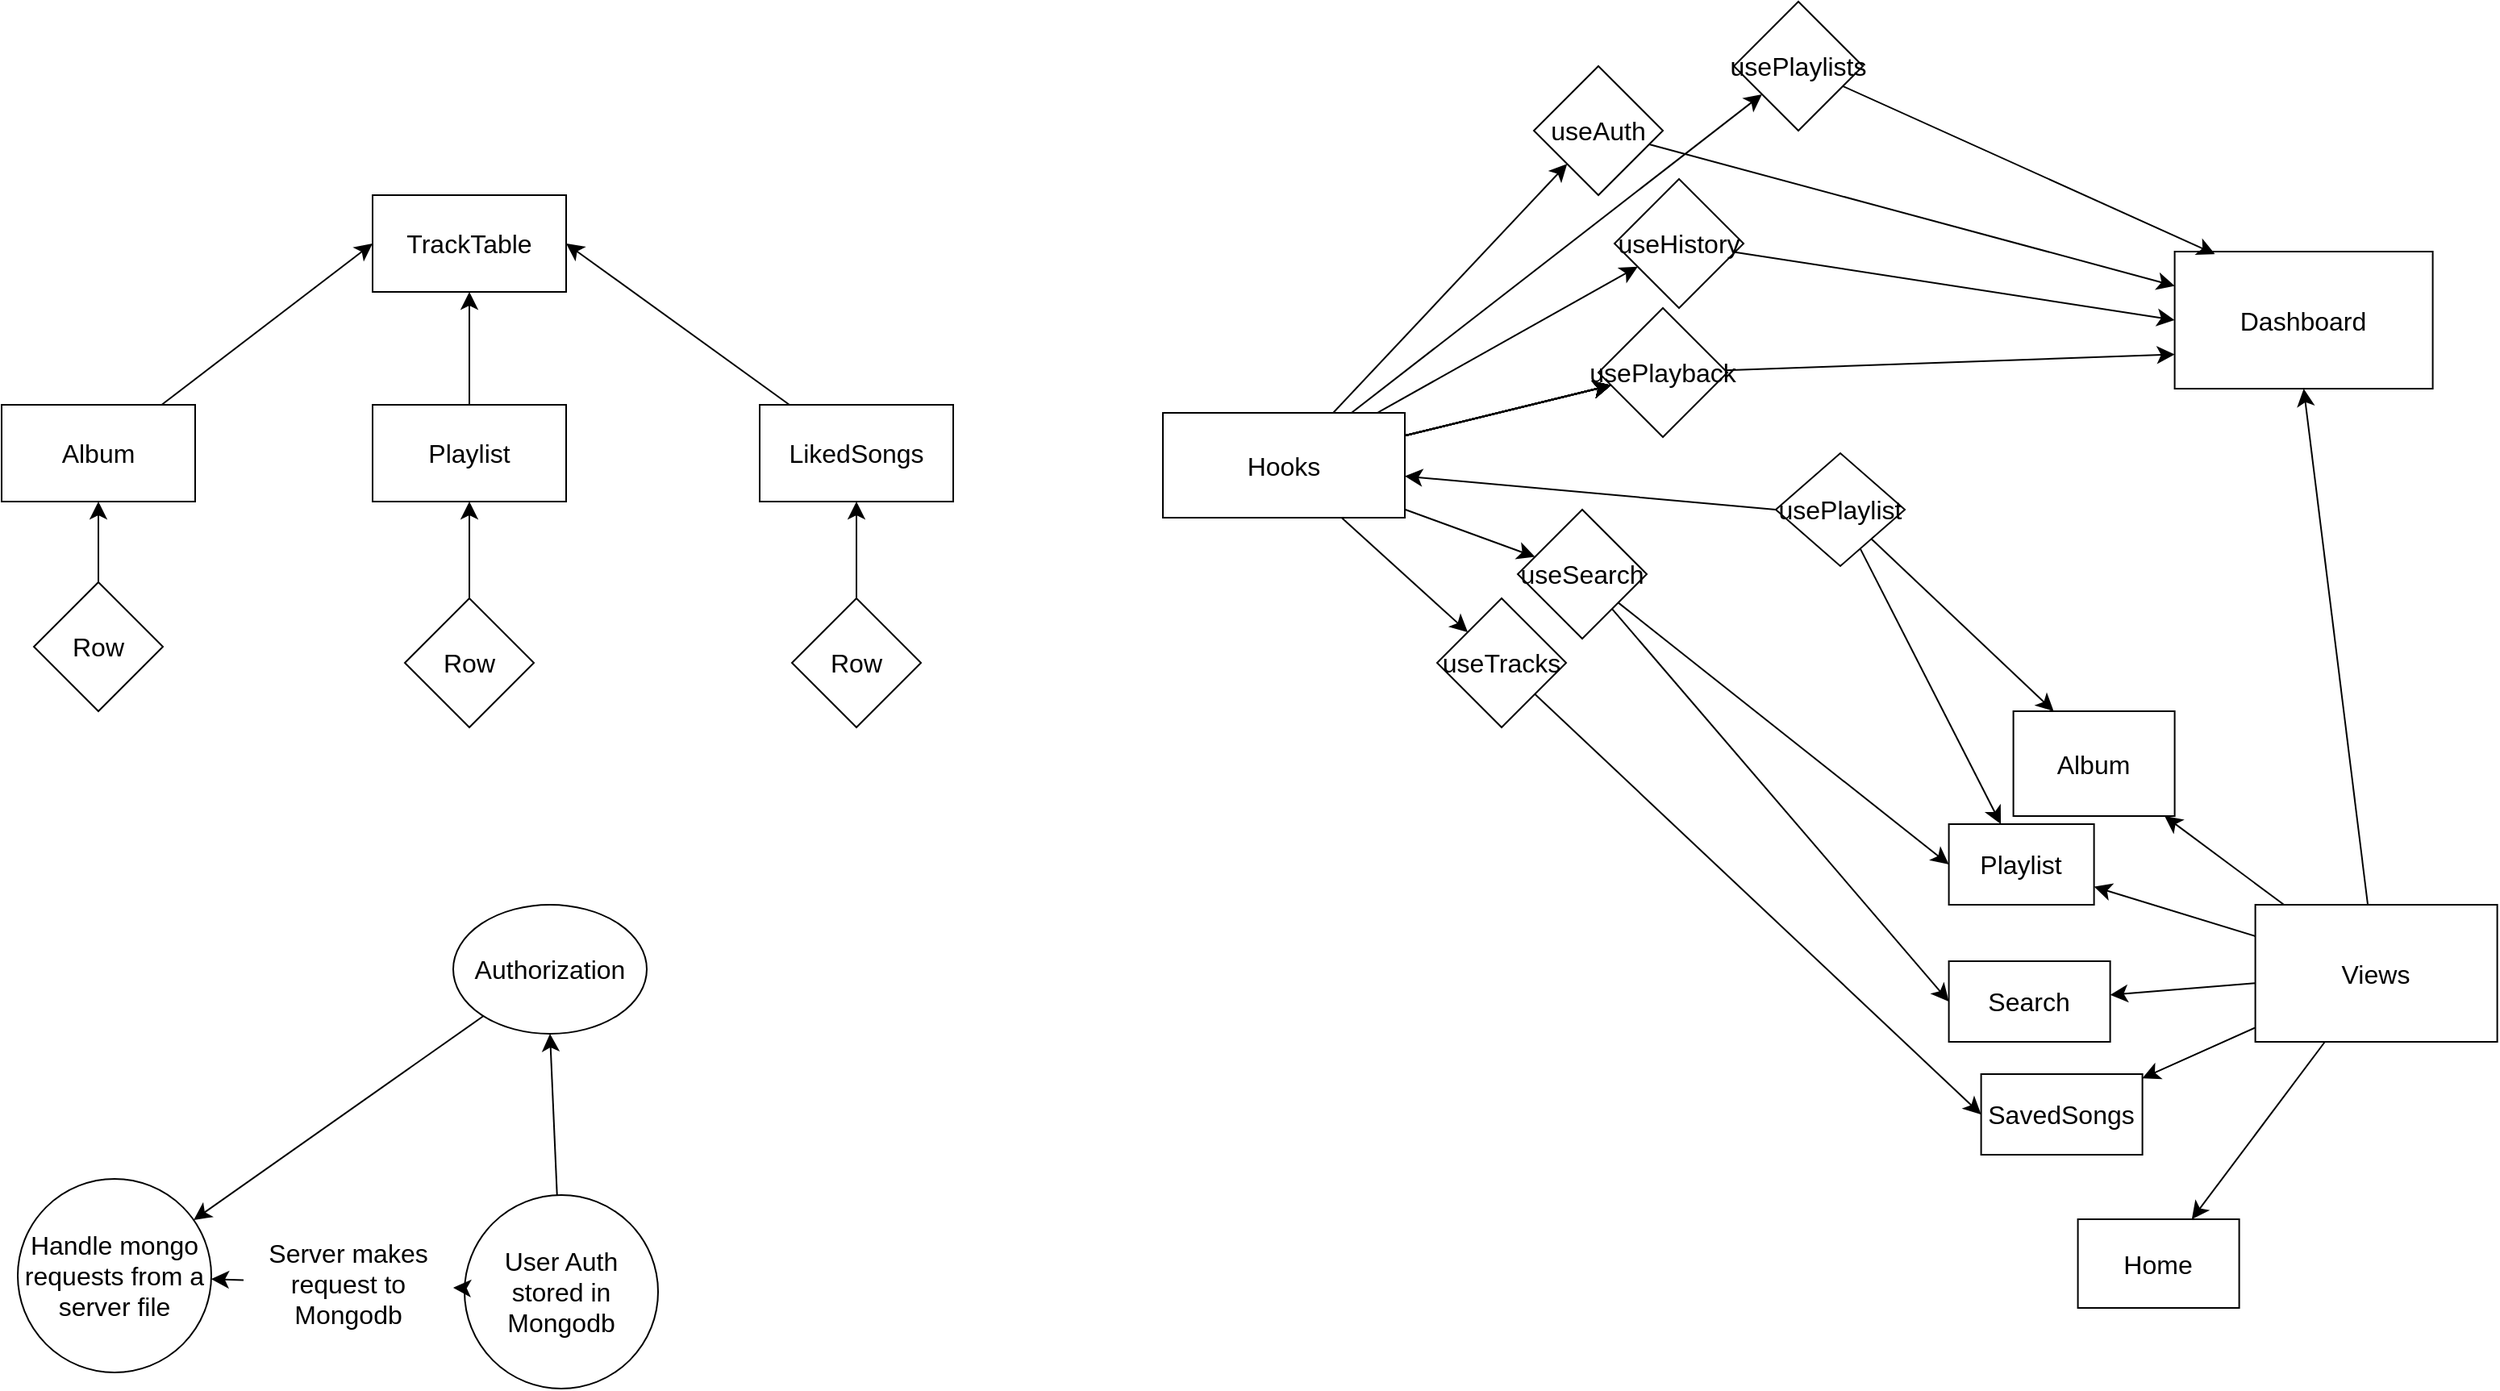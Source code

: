 <mxfile version="21.3.6" type="device">
  <diagram id="C5RBs43oDa-KdzZeNtuy" name="Page-1">
    <mxGraphModel dx="1955" dy="1827" grid="1" gridSize="10" guides="1" tooltips="1" connect="1" arrows="1" fold="1" page="1" pageScale="1" pageWidth="827" pageHeight="1169" math="0" shadow="0">
      <root>
        <mxCell id="WIyWlLk6GJQsqaUBKTNV-0" />
        <mxCell id="WIyWlLk6GJQsqaUBKTNV-1" parent="WIyWlLk6GJQsqaUBKTNV-0" />
        <mxCell id="a4OTLUtItuGeTME4cSqo-0" value="Dashboard" style="rounded=0;whiteSpace=wrap;html=1;fontSize=16;" parent="WIyWlLk6GJQsqaUBKTNV-1" vertex="1">
          <mxGeometry x="607.3" y="65" width="160" height="85" as="geometry" />
        </mxCell>
        <mxCell id="a4OTLUtItuGeTME4cSqo-6" value="" style="edgeStyle=none;curved=1;rounded=0;orthogonalLoop=1;jettySize=auto;html=1;fontSize=12;startSize=8;endSize=8;" parent="WIyWlLk6GJQsqaUBKTNV-1" source="a4OTLUtItuGeTME4cSqo-1" target="a4OTLUtItuGeTME4cSqo-5" edge="1">
          <mxGeometry relative="1" as="geometry" />
        </mxCell>
        <mxCell id="a4OTLUtItuGeTME4cSqo-7" value="" style="edgeStyle=none;curved=1;rounded=0;orthogonalLoop=1;jettySize=auto;html=1;fontSize=12;startSize=8;endSize=8;" parent="WIyWlLk6GJQsqaUBKTNV-1" source="a4OTLUtItuGeTME4cSqo-1" target="a4OTLUtItuGeTME4cSqo-5" edge="1">
          <mxGeometry relative="1" as="geometry" />
        </mxCell>
        <mxCell id="a4OTLUtItuGeTME4cSqo-8" value="" style="edgeStyle=none;curved=1;rounded=0;orthogonalLoop=1;jettySize=auto;html=1;fontSize=12;startSize=8;endSize=8;" parent="WIyWlLk6GJQsqaUBKTNV-1" source="a4OTLUtItuGeTME4cSqo-1" target="a4OTLUtItuGeTME4cSqo-5" edge="1">
          <mxGeometry relative="1" as="geometry" />
        </mxCell>
        <mxCell id="a4OTLUtItuGeTME4cSqo-9" value="" style="edgeStyle=none;curved=1;rounded=0;orthogonalLoop=1;jettySize=auto;html=1;fontSize=12;startSize=8;endSize=8;" parent="WIyWlLk6GJQsqaUBKTNV-1" source="a4OTLUtItuGeTME4cSqo-1" target="a4OTLUtItuGeTME4cSqo-5" edge="1">
          <mxGeometry relative="1" as="geometry" />
        </mxCell>
        <mxCell id="a4OTLUtItuGeTME4cSqo-10" value="" style="edgeStyle=none;curved=1;rounded=0;orthogonalLoop=1;jettySize=auto;html=1;fontSize=12;startSize=8;endSize=8;" parent="WIyWlLk6GJQsqaUBKTNV-1" source="a4OTLUtItuGeTME4cSqo-1" target="a4OTLUtItuGeTME4cSqo-5" edge="1">
          <mxGeometry relative="1" as="geometry" />
        </mxCell>
        <mxCell id="a4OTLUtItuGeTME4cSqo-11" value="" style="edgeStyle=none;curved=1;rounded=0;orthogonalLoop=1;jettySize=auto;html=1;fontSize=12;startSize=8;endSize=8;" parent="WIyWlLk6GJQsqaUBKTNV-1" source="a4OTLUtItuGeTME4cSqo-1" target="a4OTLUtItuGeTME4cSqo-5" edge="1">
          <mxGeometry relative="1" as="geometry" />
        </mxCell>
        <mxCell id="a4OTLUtItuGeTME4cSqo-12" value="" style="edgeStyle=none;curved=1;rounded=0;orthogonalLoop=1;jettySize=auto;html=1;fontSize=12;startSize=8;endSize=8;" parent="WIyWlLk6GJQsqaUBKTNV-1" source="a4OTLUtItuGeTME4cSqo-1" target="a4OTLUtItuGeTME4cSqo-5" edge="1">
          <mxGeometry relative="1" as="geometry" />
        </mxCell>
        <mxCell id="a4OTLUtItuGeTME4cSqo-13" value="" style="edgeStyle=none;curved=1;rounded=0;orthogonalLoop=1;jettySize=auto;html=1;fontSize=12;startSize=8;endSize=8;" parent="WIyWlLk6GJQsqaUBKTNV-1" source="a4OTLUtItuGeTME4cSqo-1" target="a4OTLUtItuGeTME4cSqo-5" edge="1">
          <mxGeometry relative="1" as="geometry" />
        </mxCell>
        <mxCell id="a4OTLUtItuGeTME4cSqo-15" value="" style="edgeStyle=none;curved=1;rounded=0;orthogonalLoop=1;jettySize=auto;html=1;fontSize=12;startSize=8;endSize=8;" parent="WIyWlLk6GJQsqaUBKTNV-1" source="a4OTLUtItuGeTME4cSqo-1" target="a4OTLUtItuGeTME4cSqo-14" edge="1">
          <mxGeometry relative="1" as="geometry" />
        </mxCell>
        <mxCell id="a4OTLUtItuGeTME4cSqo-17" value="" style="edgeStyle=none;curved=1;rounded=0;orthogonalLoop=1;jettySize=auto;html=1;fontSize=12;startSize=8;endSize=8;" parent="WIyWlLk6GJQsqaUBKTNV-1" source="a4OTLUtItuGeTME4cSqo-1" target="a4OTLUtItuGeTME4cSqo-16" edge="1">
          <mxGeometry relative="1" as="geometry" />
        </mxCell>
        <mxCell id="a4OTLUtItuGeTME4cSqo-19" value="" style="edgeStyle=none;curved=1;rounded=0;orthogonalLoop=1;jettySize=auto;html=1;fontSize=12;startSize=8;endSize=8;" parent="WIyWlLk6GJQsqaUBKTNV-1" source="a4OTLUtItuGeTME4cSqo-1" target="a4OTLUtItuGeTME4cSqo-18" edge="1">
          <mxGeometry relative="1" as="geometry" />
        </mxCell>
        <mxCell id="a4OTLUtItuGeTME4cSqo-21" value="" style="edgeStyle=none;curved=1;rounded=0;orthogonalLoop=1;jettySize=auto;html=1;fontSize=12;startSize=8;endSize=8;" parent="WIyWlLk6GJQsqaUBKTNV-1" source="a4OTLUtItuGeTME4cSqo-1" target="a4OTLUtItuGeTME4cSqo-20" edge="1">
          <mxGeometry relative="1" as="geometry" />
        </mxCell>
        <mxCell id="a4OTLUtItuGeTME4cSqo-49" value="" style="edgeStyle=none;curved=1;rounded=0;orthogonalLoop=1;jettySize=auto;html=1;fontSize=12;startSize=8;endSize=8;" parent="WIyWlLk6GJQsqaUBKTNV-1" source="a4OTLUtItuGeTME4cSqo-1" target="a4OTLUtItuGeTME4cSqo-48" edge="1">
          <mxGeometry relative="1" as="geometry" />
        </mxCell>
        <mxCell id="a4OTLUtItuGeTME4cSqo-1" value="Hooks" style="rounded=0;whiteSpace=wrap;html=1;fontSize=16;" parent="WIyWlLk6GJQsqaUBKTNV-1" vertex="1">
          <mxGeometry x="-20" y="165" width="150" height="65" as="geometry" />
        </mxCell>
        <mxCell id="a4OTLUtItuGeTME4cSqo-26" value="" style="edgeStyle=none;curved=1;rounded=0;orthogonalLoop=1;jettySize=auto;html=1;fontSize=12;startSize=8;endSize=8;" parent="WIyWlLk6GJQsqaUBKTNV-1" source="a4OTLUtItuGeTME4cSqo-2" target="a4OTLUtItuGeTME4cSqo-25" edge="1">
          <mxGeometry relative="1" as="geometry" />
        </mxCell>
        <mxCell id="a4OTLUtItuGeTME4cSqo-28" value="" style="edgeStyle=none;curved=1;rounded=0;orthogonalLoop=1;jettySize=auto;html=1;fontSize=12;startSize=8;endSize=8;" parent="WIyWlLk6GJQsqaUBKTNV-1" source="a4OTLUtItuGeTME4cSqo-2" target="a4OTLUtItuGeTME4cSqo-27" edge="1">
          <mxGeometry relative="1" as="geometry" />
        </mxCell>
        <mxCell id="a4OTLUtItuGeTME4cSqo-30" value="" style="edgeStyle=none;curved=1;rounded=0;orthogonalLoop=1;jettySize=auto;html=1;fontSize=12;startSize=8;endSize=8;" parent="WIyWlLk6GJQsqaUBKTNV-1" source="a4OTLUtItuGeTME4cSqo-2" target="a4OTLUtItuGeTME4cSqo-29" edge="1">
          <mxGeometry relative="1" as="geometry" />
        </mxCell>
        <mxCell id="a4OTLUtItuGeTME4cSqo-32" value="" style="edgeStyle=none;curved=1;rounded=0;orthogonalLoop=1;jettySize=auto;html=1;fontSize=12;startSize=8;endSize=8;" parent="WIyWlLk6GJQsqaUBKTNV-1" source="a4OTLUtItuGeTME4cSqo-2" target="a4OTLUtItuGeTME4cSqo-31" edge="1">
          <mxGeometry relative="1" as="geometry" />
        </mxCell>
        <mxCell id="a4OTLUtItuGeTME4cSqo-39" style="edgeStyle=none;curved=1;rounded=0;orthogonalLoop=1;jettySize=auto;html=1;entryX=0.5;entryY=1;entryDx=0;entryDy=0;fontSize=12;startSize=8;endSize=8;" parent="WIyWlLk6GJQsqaUBKTNV-1" source="a4OTLUtItuGeTME4cSqo-2" target="a4OTLUtItuGeTME4cSqo-0" edge="1">
          <mxGeometry relative="1" as="geometry" />
        </mxCell>
        <mxCell id="a4OTLUtItuGeTME4cSqo-45" value="" style="edgeStyle=none;curved=1;rounded=0;orthogonalLoop=1;jettySize=auto;html=1;fontSize=12;startSize=8;endSize=8;" parent="WIyWlLk6GJQsqaUBKTNV-1" source="a4OTLUtItuGeTME4cSqo-2" target="a4OTLUtItuGeTME4cSqo-44" edge="1">
          <mxGeometry relative="1" as="geometry" />
        </mxCell>
        <mxCell id="a4OTLUtItuGeTME4cSqo-2" value="Views" style="rounded=0;whiteSpace=wrap;html=1;fontSize=16;" parent="WIyWlLk6GJQsqaUBKTNV-1" vertex="1">
          <mxGeometry x="657.3" y="470" width="150" height="85" as="geometry" />
        </mxCell>
        <mxCell id="a4OTLUtItuGeTME4cSqo-41" style="edgeStyle=none;curved=1;rounded=0;orthogonalLoop=1;jettySize=auto;html=1;exitX=0;exitY=0.5;exitDx=0;exitDy=0;fontSize=12;startSize=8;endSize=8;" parent="WIyWlLk6GJQsqaUBKTNV-1" source="a4OTLUtItuGeTME4cSqo-3" target="a4OTLUtItuGeTME4cSqo-1" edge="1">
          <mxGeometry relative="1" as="geometry" />
        </mxCell>
        <mxCell id="1RcgN7MGZJYINN4Vdq3p-1" style="edgeStyle=none;curved=1;rounded=0;orthogonalLoop=1;jettySize=auto;html=1;fontSize=12;startSize=8;endSize=8;" parent="WIyWlLk6GJQsqaUBKTNV-1" source="a4OTLUtItuGeTME4cSqo-3" target="a4OTLUtItuGeTME4cSqo-25" edge="1">
          <mxGeometry relative="1" as="geometry" />
        </mxCell>
        <mxCell id="1RcgN7MGZJYINN4Vdq3p-2" style="edgeStyle=none;curved=1;rounded=0;orthogonalLoop=1;jettySize=auto;html=1;entryX=0.25;entryY=0;entryDx=0;entryDy=0;fontSize=12;startSize=8;endSize=8;" parent="WIyWlLk6GJQsqaUBKTNV-1" source="a4OTLUtItuGeTME4cSqo-3" target="a4OTLUtItuGeTME4cSqo-27" edge="1">
          <mxGeometry relative="1" as="geometry" />
        </mxCell>
        <mxCell id="a4OTLUtItuGeTME4cSqo-3" value="usePlaylist" style="rhombus;whiteSpace=wrap;html=1;fontSize=16;rounded=0;" parent="WIyWlLk6GJQsqaUBKTNV-1" vertex="1">
          <mxGeometry x="360" y="190" width="80" height="70" as="geometry" />
        </mxCell>
        <mxCell id="a4OTLUtItuGeTME4cSqo-36" style="edgeStyle=none;curved=1;rounded=0;orthogonalLoop=1;jettySize=auto;html=1;entryX=0;entryY=0.75;entryDx=0;entryDy=0;fontSize=12;startSize=8;endSize=8;" parent="WIyWlLk6GJQsqaUBKTNV-1" source="a4OTLUtItuGeTME4cSqo-5" target="a4OTLUtItuGeTME4cSqo-0" edge="1">
          <mxGeometry relative="1" as="geometry" />
        </mxCell>
        <mxCell id="a4OTLUtItuGeTME4cSqo-5" value="usePlayback" style="rhombus;whiteSpace=wrap;html=1;fontSize=16;rounded=0;" parent="WIyWlLk6GJQsqaUBKTNV-1" vertex="1">
          <mxGeometry x="250" y="100" width="80" height="80" as="geometry" />
        </mxCell>
        <mxCell id="a4OTLUtItuGeTME4cSqo-34" style="edgeStyle=none;curved=1;rounded=0;orthogonalLoop=1;jettySize=auto;html=1;entryX=0;entryY=0.5;entryDx=0;entryDy=0;fontSize=12;startSize=8;endSize=8;" parent="WIyWlLk6GJQsqaUBKTNV-1" source="a4OTLUtItuGeTME4cSqo-14" target="a4OTLUtItuGeTME4cSqo-31" edge="1">
          <mxGeometry relative="1" as="geometry" />
        </mxCell>
        <mxCell id="a4OTLUtItuGeTME4cSqo-14" value="useTracks" style="rhombus;whiteSpace=wrap;html=1;fontSize=16;rounded=0;" parent="WIyWlLk6GJQsqaUBKTNV-1" vertex="1">
          <mxGeometry x="150" y="280" width="80" height="80" as="geometry" />
        </mxCell>
        <mxCell id="a4OTLUtItuGeTME4cSqo-33" style="edgeStyle=none;curved=1;rounded=0;orthogonalLoop=1;jettySize=auto;html=1;entryX=0;entryY=0.5;entryDx=0;entryDy=0;fontSize=12;startSize=8;endSize=8;" parent="WIyWlLk6GJQsqaUBKTNV-1" source="a4OTLUtItuGeTME4cSqo-16" target="a4OTLUtItuGeTME4cSqo-25" edge="1">
          <mxGeometry relative="1" as="geometry" />
        </mxCell>
        <mxCell id="a4OTLUtItuGeTME4cSqo-43" style="edgeStyle=none;curved=1;rounded=0;orthogonalLoop=1;jettySize=auto;html=1;entryX=0;entryY=0.5;entryDx=0;entryDy=0;fontSize=12;startSize=8;endSize=8;" parent="WIyWlLk6GJQsqaUBKTNV-1" source="a4OTLUtItuGeTME4cSqo-16" target="a4OTLUtItuGeTME4cSqo-29" edge="1">
          <mxGeometry relative="1" as="geometry" />
        </mxCell>
        <mxCell id="a4OTLUtItuGeTME4cSqo-16" value="useSearch" style="rhombus;whiteSpace=wrap;html=1;fontSize=16;rounded=0;" parent="WIyWlLk6GJQsqaUBKTNV-1" vertex="1">
          <mxGeometry x="200" y="225" width="80" height="80" as="geometry" />
        </mxCell>
        <mxCell id="a4OTLUtItuGeTME4cSqo-23" style="edgeStyle=none;curved=1;rounded=0;orthogonalLoop=1;jettySize=auto;html=1;entryX=0;entryY=0.25;entryDx=0;entryDy=0;fontSize=12;startSize=8;endSize=8;" parent="WIyWlLk6GJQsqaUBKTNV-1" source="a4OTLUtItuGeTME4cSqo-18" target="a4OTLUtItuGeTME4cSqo-0" edge="1">
          <mxGeometry relative="1" as="geometry" />
        </mxCell>
        <mxCell id="a4OTLUtItuGeTME4cSqo-18" value="useAuth" style="rhombus;whiteSpace=wrap;html=1;fontSize=16;rounded=0;" parent="WIyWlLk6GJQsqaUBKTNV-1" vertex="1">
          <mxGeometry x="210" y="-50" width="80" height="80" as="geometry" />
        </mxCell>
        <mxCell id="a4OTLUtItuGeTME4cSqo-24" style="edgeStyle=none;curved=1;rounded=0;orthogonalLoop=1;jettySize=auto;html=1;entryX=0;entryY=0.5;entryDx=0;entryDy=0;fontSize=12;startSize=8;endSize=8;" parent="WIyWlLk6GJQsqaUBKTNV-1" source="a4OTLUtItuGeTME4cSqo-20" target="a4OTLUtItuGeTME4cSqo-0" edge="1">
          <mxGeometry relative="1" as="geometry" />
        </mxCell>
        <mxCell id="a4OTLUtItuGeTME4cSqo-20" value="useHistory" style="rhombus;whiteSpace=wrap;html=1;fontSize=16;rounded=0;" parent="WIyWlLk6GJQsqaUBKTNV-1" vertex="1">
          <mxGeometry x="260" y="20" width="80" height="80" as="geometry" />
        </mxCell>
        <mxCell id="a4OTLUtItuGeTME4cSqo-25" value="Playlist" style="whiteSpace=wrap;html=1;fontSize=16;rounded=0;" parent="WIyWlLk6GJQsqaUBKTNV-1" vertex="1">
          <mxGeometry x="467.3" y="420" width="90" height="50" as="geometry" />
        </mxCell>
        <mxCell id="a4OTLUtItuGeTME4cSqo-27" value="Album" style="whiteSpace=wrap;html=1;fontSize=16;rounded=0;" parent="WIyWlLk6GJQsqaUBKTNV-1" vertex="1">
          <mxGeometry x="507.3" y="350" width="100" height="65" as="geometry" />
        </mxCell>
        <mxCell id="a4OTLUtItuGeTME4cSqo-29" value="Search" style="whiteSpace=wrap;html=1;fontSize=16;rounded=0;" parent="WIyWlLk6GJQsqaUBKTNV-1" vertex="1">
          <mxGeometry x="467.3" y="505" width="100" height="50" as="geometry" />
        </mxCell>
        <mxCell id="a4OTLUtItuGeTME4cSqo-31" value="SavedSongs" style="whiteSpace=wrap;html=1;fontSize=16;rounded=0;" parent="WIyWlLk6GJQsqaUBKTNV-1" vertex="1">
          <mxGeometry x="487.3" y="575" width="100" height="50" as="geometry" />
        </mxCell>
        <mxCell id="a4OTLUtItuGeTME4cSqo-44" value="Home" style="whiteSpace=wrap;html=1;fontSize=16;rounded=0;" parent="WIyWlLk6GJQsqaUBKTNV-1" vertex="1">
          <mxGeometry x="547.3" y="665" width="100" height="55" as="geometry" />
        </mxCell>
        <mxCell id="1RcgN7MGZJYINN4Vdq3p-3" style="edgeStyle=none;curved=1;rounded=0;orthogonalLoop=1;jettySize=auto;html=1;entryX=0.156;entryY=0.018;entryDx=0;entryDy=0;entryPerimeter=0;fontSize=12;startSize=8;endSize=8;" parent="WIyWlLk6GJQsqaUBKTNV-1" source="a4OTLUtItuGeTME4cSqo-48" target="a4OTLUtItuGeTME4cSqo-0" edge="1">
          <mxGeometry relative="1" as="geometry" />
        </mxCell>
        <mxCell id="a4OTLUtItuGeTME4cSqo-48" value="usePlaylists" style="rhombus;whiteSpace=wrap;html=1;fontSize=16;rounded=0;" parent="WIyWlLk6GJQsqaUBKTNV-1" vertex="1">
          <mxGeometry x="334" y="-90" width="80" height="80" as="geometry" />
        </mxCell>
        <mxCell id="pGoiMWkYPLcY7EDyr4n9-0" value="TrackTable" style="rounded=0;whiteSpace=wrap;html=1;fontSize=16;" parent="WIyWlLk6GJQsqaUBKTNV-1" vertex="1">
          <mxGeometry x="-510" y="30" width="120" height="60" as="geometry" />
        </mxCell>
        <mxCell id="pGoiMWkYPLcY7EDyr4n9-12" style="edgeStyle=none;curved=1;rounded=0;orthogonalLoop=1;jettySize=auto;html=1;entryX=0;entryY=0.5;entryDx=0;entryDy=0;fontSize=12;startSize=8;endSize=8;" parent="WIyWlLk6GJQsqaUBKTNV-1" source="pGoiMWkYPLcY7EDyr4n9-1" target="pGoiMWkYPLcY7EDyr4n9-0" edge="1">
          <mxGeometry relative="1" as="geometry" />
        </mxCell>
        <mxCell id="pGoiMWkYPLcY7EDyr4n9-1" value="Album" style="rounded=0;whiteSpace=wrap;html=1;fontSize=16;" parent="WIyWlLk6GJQsqaUBKTNV-1" vertex="1">
          <mxGeometry x="-740" y="160" width="120" height="60" as="geometry" />
        </mxCell>
        <mxCell id="pGoiMWkYPLcY7EDyr4n9-11" style="edgeStyle=none;curved=1;rounded=0;orthogonalLoop=1;jettySize=auto;html=1;entryX=0.5;entryY=1;entryDx=0;entryDy=0;fontSize=12;startSize=8;endSize=8;" parent="WIyWlLk6GJQsqaUBKTNV-1" source="pGoiMWkYPLcY7EDyr4n9-2" target="pGoiMWkYPLcY7EDyr4n9-0" edge="1">
          <mxGeometry relative="1" as="geometry" />
        </mxCell>
        <mxCell id="pGoiMWkYPLcY7EDyr4n9-2" value="Playlist" style="rounded=0;whiteSpace=wrap;html=1;fontSize=16;" parent="WIyWlLk6GJQsqaUBKTNV-1" vertex="1">
          <mxGeometry x="-510" y="160" width="120" height="60" as="geometry" />
        </mxCell>
        <mxCell id="pGoiMWkYPLcY7EDyr4n9-10" style="edgeStyle=none;curved=1;rounded=0;orthogonalLoop=1;jettySize=auto;html=1;fontSize=12;startSize=8;endSize=8;entryX=1;entryY=0.5;entryDx=0;entryDy=0;" parent="WIyWlLk6GJQsqaUBKTNV-1" source="pGoiMWkYPLcY7EDyr4n9-3" target="pGoiMWkYPLcY7EDyr4n9-0" edge="1">
          <mxGeometry relative="1" as="geometry">
            <mxPoint x="-380" y="90" as="targetPoint" />
          </mxGeometry>
        </mxCell>
        <mxCell id="pGoiMWkYPLcY7EDyr4n9-3" value="LikedSongs" style="rounded=0;whiteSpace=wrap;html=1;fontSize=16;" parent="WIyWlLk6GJQsqaUBKTNV-1" vertex="1">
          <mxGeometry x="-270" y="160" width="120" height="60" as="geometry" />
        </mxCell>
        <mxCell id="pGoiMWkYPLcY7EDyr4n9-7" style="edgeStyle=none;curved=1;rounded=0;orthogonalLoop=1;jettySize=auto;html=1;entryX=0.5;entryY=1;entryDx=0;entryDy=0;fontSize=12;startSize=8;endSize=8;" parent="WIyWlLk6GJQsqaUBKTNV-1" source="pGoiMWkYPLcY7EDyr4n9-4" target="pGoiMWkYPLcY7EDyr4n9-1" edge="1">
          <mxGeometry relative="1" as="geometry" />
        </mxCell>
        <mxCell id="pGoiMWkYPLcY7EDyr4n9-4" value="Row" style="rhombus;whiteSpace=wrap;html=1;fontSize=16;" parent="WIyWlLk6GJQsqaUBKTNV-1" vertex="1">
          <mxGeometry x="-720" y="270" width="80" height="80" as="geometry" />
        </mxCell>
        <mxCell id="pGoiMWkYPLcY7EDyr4n9-8" style="edgeStyle=none;curved=1;rounded=0;orthogonalLoop=1;jettySize=auto;html=1;entryX=0.5;entryY=1;entryDx=0;entryDy=0;fontSize=12;startSize=8;endSize=8;" parent="WIyWlLk6GJQsqaUBKTNV-1" source="pGoiMWkYPLcY7EDyr4n9-5" target="pGoiMWkYPLcY7EDyr4n9-2" edge="1">
          <mxGeometry relative="1" as="geometry" />
        </mxCell>
        <mxCell id="pGoiMWkYPLcY7EDyr4n9-5" value="Row" style="rhombus;whiteSpace=wrap;html=1;fontSize=16;" parent="WIyWlLk6GJQsqaUBKTNV-1" vertex="1">
          <mxGeometry x="-490" y="280" width="80" height="80" as="geometry" />
        </mxCell>
        <mxCell id="pGoiMWkYPLcY7EDyr4n9-9" style="edgeStyle=none;curved=1;rounded=0;orthogonalLoop=1;jettySize=auto;html=1;entryX=0.5;entryY=1;entryDx=0;entryDy=0;fontSize=12;startSize=8;endSize=8;" parent="WIyWlLk6GJQsqaUBKTNV-1" source="pGoiMWkYPLcY7EDyr4n9-6" target="pGoiMWkYPLcY7EDyr4n9-3" edge="1">
          <mxGeometry relative="1" as="geometry" />
        </mxCell>
        <mxCell id="pGoiMWkYPLcY7EDyr4n9-6" value="Row" style="rhombus;whiteSpace=wrap;html=1;fontSize=16;" parent="WIyWlLk6GJQsqaUBKTNV-1" vertex="1">
          <mxGeometry x="-250" y="280" width="80" height="80" as="geometry" />
        </mxCell>
        <mxCell id="k38mlBq3uHJHGnrPjmp4-1" style="edgeStyle=none;curved=1;rounded=0;orthogonalLoop=1;jettySize=auto;html=1;fontSize=12;startSize=8;endSize=8;" edge="1" parent="WIyWlLk6GJQsqaUBKTNV-1" source="k38mlBq3uHJHGnrPjmp4-0" target="k38mlBq3uHJHGnrPjmp4-2">
          <mxGeometry relative="1" as="geometry">
            <mxPoint x="-400" y="690" as="targetPoint" />
          </mxGeometry>
        </mxCell>
        <mxCell id="k38mlBq3uHJHGnrPjmp4-0" value="Authorization" style="ellipse;whiteSpace=wrap;html=1;fontSize=16;" vertex="1" parent="WIyWlLk6GJQsqaUBKTNV-1">
          <mxGeometry x="-460" y="470" width="120" height="80" as="geometry" />
        </mxCell>
        <mxCell id="k38mlBq3uHJHGnrPjmp4-2" value="Handle mongo requests from a server file" style="ellipse;whiteSpace=wrap;html=1;aspect=fixed;fontSize=16;" vertex="1" parent="WIyWlLk6GJQsqaUBKTNV-1">
          <mxGeometry x="-730" y="640" width="120" height="120" as="geometry" />
        </mxCell>
        <mxCell id="k38mlBq3uHJHGnrPjmp4-4" style="edgeStyle=none;curved=1;rounded=0;orthogonalLoop=1;jettySize=auto;html=1;entryX=0.5;entryY=1;entryDx=0;entryDy=0;fontSize=12;startSize=8;endSize=8;" edge="1" parent="WIyWlLk6GJQsqaUBKTNV-1" source="k38mlBq3uHJHGnrPjmp4-3" target="k38mlBq3uHJHGnrPjmp4-0">
          <mxGeometry relative="1" as="geometry" />
        </mxCell>
        <mxCell id="k38mlBq3uHJHGnrPjmp4-5" style="edgeStyle=none;curved=1;rounded=0;orthogonalLoop=1;jettySize=auto;html=1;fontSize=12;startSize=8;endSize=8;" edge="1" parent="WIyWlLk6GJQsqaUBKTNV-1" source="k38mlBq3uHJHGnrPjmp4-6" target="k38mlBq3uHJHGnrPjmp4-2">
          <mxGeometry relative="1" as="geometry" />
        </mxCell>
        <mxCell id="k38mlBq3uHJHGnrPjmp4-3" value="User Auth stored in Mongodb" style="ellipse;whiteSpace=wrap;html=1;aspect=fixed;fontSize=16;" vertex="1" parent="WIyWlLk6GJQsqaUBKTNV-1">
          <mxGeometry x="-453" y="650" width="120" height="120" as="geometry" />
        </mxCell>
        <mxCell id="k38mlBq3uHJHGnrPjmp4-7" value="" style="edgeStyle=none;curved=1;rounded=0;orthogonalLoop=1;jettySize=auto;html=1;fontSize=12;startSize=8;endSize=8;" edge="1" parent="WIyWlLk6GJQsqaUBKTNV-1" source="k38mlBq3uHJHGnrPjmp4-3" target="k38mlBq3uHJHGnrPjmp4-6">
          <mxGeometry relative="1" as="geometry">
            <mxPoint x="-453" y="708" as="sourcePoint" />
            <mxPoint x="-610" y="702" as="targetPoint" />
          </mxGeometry>
        </mxCell>
        <mxCell id="k38mlBq3uHJHGnrPjmp4-6" value="Server makes request to Mongodb" style="text;html=1;strokeColor=none;fillColor=none;align=center;verticalAlign=middle;whiteSpace=wrap;rounded=0;fontSize=16;" vertex="1" parent="WIyWlLk6GJQsqaUBKTNV-1">
          <mxGeometry x="-590" y="690" width="130" height="30" as="geometry" />
        </mxCell>
      </root>
    </mxGraphModel>
  </diagram>
</mxfile>
